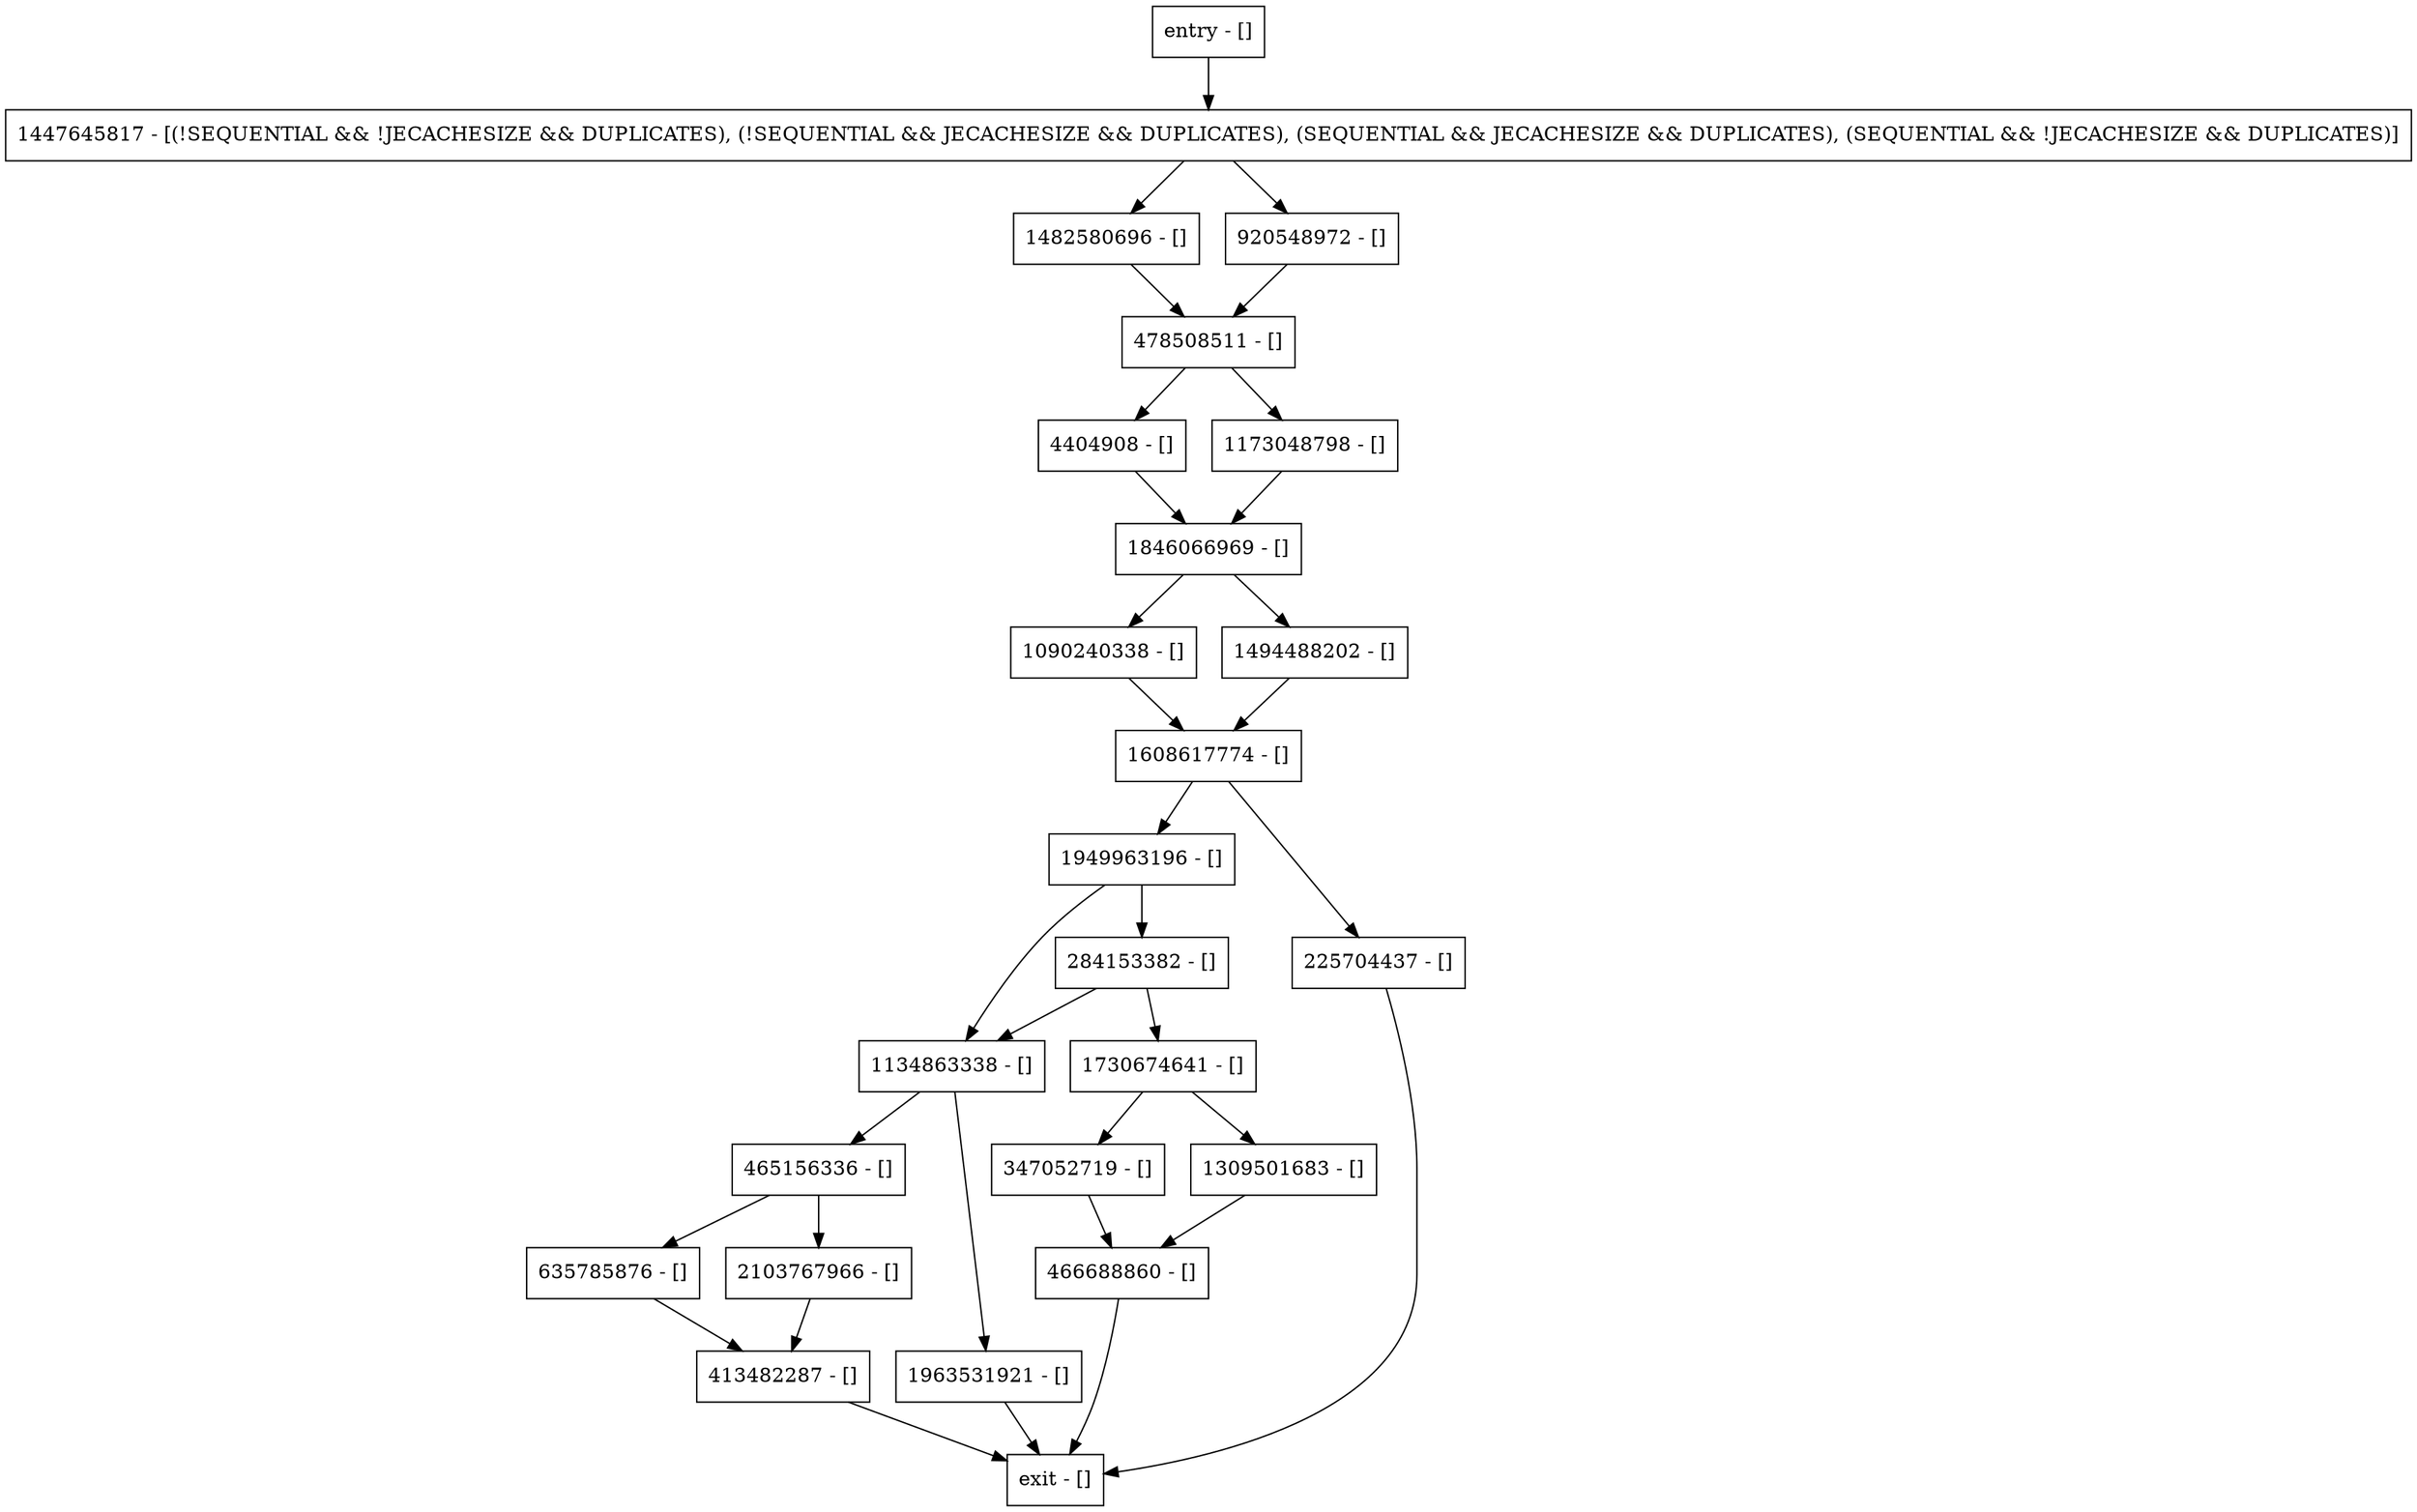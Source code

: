 digraph compare {
node [shape=record];
4404908 [label="4404908 - []"];
635785876 [label="635785876 - []"];
465156336 [label="465156336 - []"];
1730674641 [label="1730674641 - []"];
1963531921 [label="1963531921 - []"];
1090240338 [label="1090240338 - []"];
1173048798 [label="1173048798 - []"];
478508511 [label="478508511 - []"];
413482287 [label="413482287 - []"];
1608617774 [label="1608617774 - []"];
1949963196 [label="1949963196 - []"];
1482580696 [label="1482580696 - []"];
225704437 [label="225704437 - []"];
1447645817 [label="1447645817 - [(!SEQUENTIAL && !JECACHESIZE && DUPLICATES), (!SEQUENTIAL && JECACHESIZE && DUPLICATES), (SEQUENTIAL && JECACHESIZE && DUPLICATES), (SEQUENTIAL && !JECACHESIZE && DUPLICATES)]"];
347052719 [label="347052719 - []"];
1134863338 [label="1134863338 - []"];
284153382 [label="284153382 - []"];
entry [label="entry - []"];
exit [label="exit - []"];
2103767966 [label="2103767966 - []"];
920548972 [label="920548972 - []"];
1494488202 [label="1494488202 - []"];
1846066969 [label="1846066969 - []"];
466688860 [label="466688860 - []"];
1309501683 [label="1309501683 - []"];
entry;
exit;
4404908 -> 1846066969;
635785876 -> 413482287;
465156336 -> 635785876;
465156336 -> 2103767966;
1730674641 -> 347052719;
1730674641 -> 1309501683;
1963531921 -> exit;
1090240338 -> 1608617774;
1173048798 -> 1846066969;
478508511 -> 4404908;
478508511 -> 1173048798;
413482287 -> exit;
1608617774 -> 1949963196;
1608617774 -> 225704437;
1949963196 -> 1134863338;
1949963196 -> 284153382;
1482580696 -> 478508511;
225704437 -> exit;
1447645817 -> 920548972;
1447645817 -> 1482580696;
347052719 -> 466688860;
1134863338 -> 1963531921;
1134863338 -> 465156336;
284153382 -> 1134863338;
284153382 -> 1730674641;
entry -> 1447645817;
2103767966 -> 413482287;
920548972 -> 478508511;
1494488202 -> 1608617774;
1846066969 -> 1090240338;
1846066969 -> 1494488202;
466688860 -> exit;
1309501683 -> 466688860;
}
